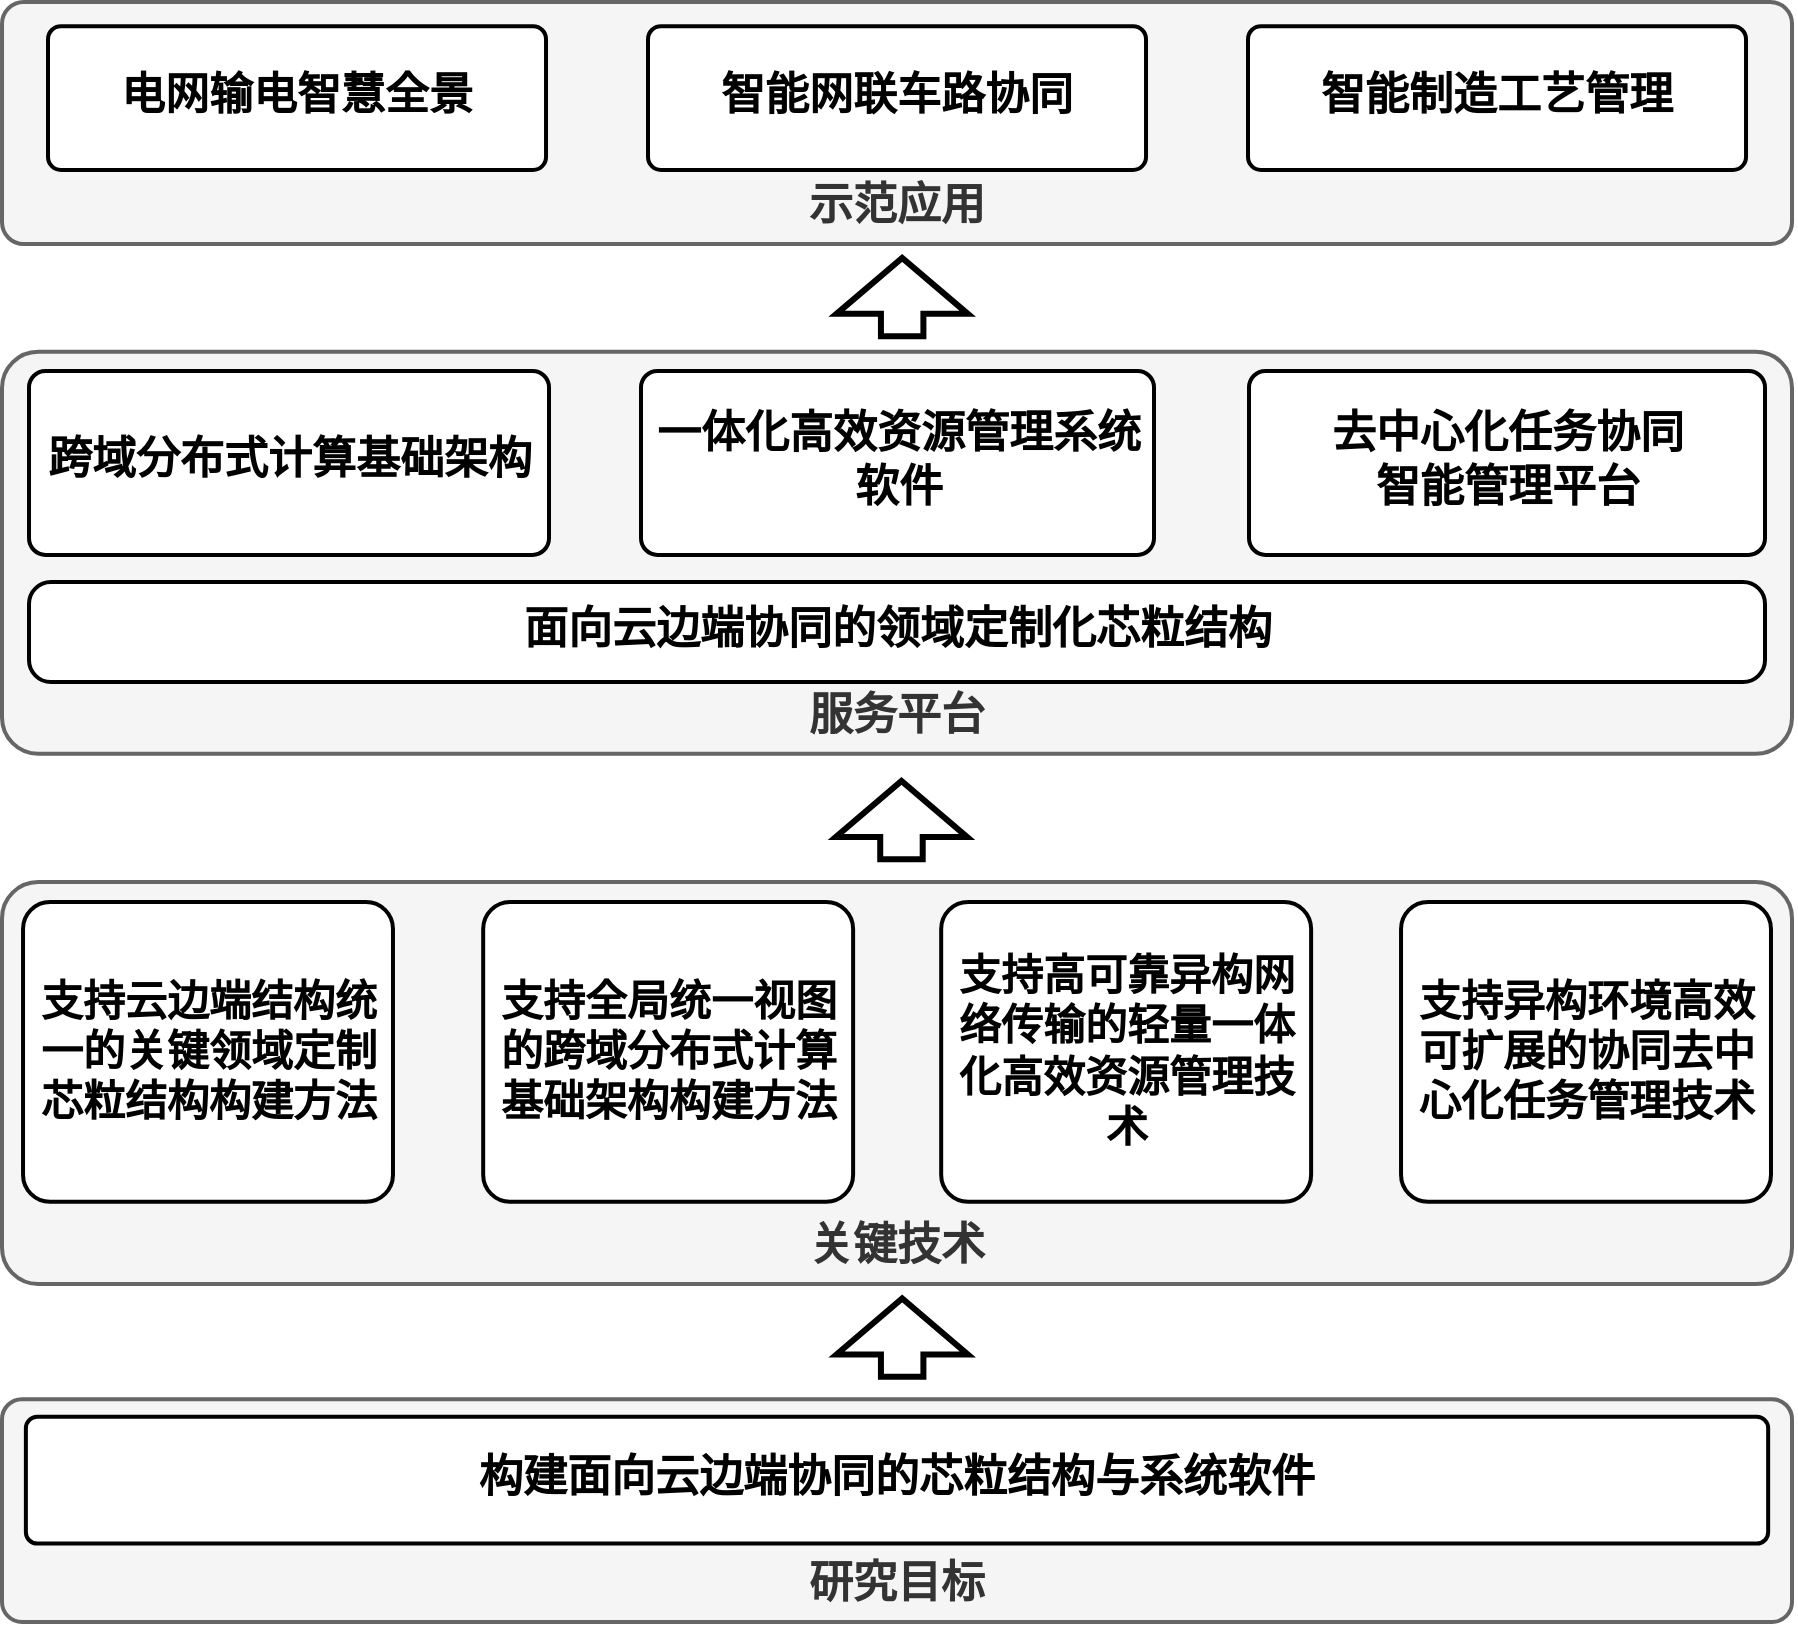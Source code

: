 <mxfile version="21.3.7" type="github">
  <diagram name="第 1 页" id="zC3Tagu_35bqTkBVhJmj">
    <mxGraphModel dx="4476" dy="3191" grid="1" gridSize="10" guides="1" tooltips="1" connect="1" arrows="1" fold="1" page="1" pageScale="1" pageWidth="827" pageHeight="1169" math="0" shadow="0">
      <root>
        <mxCell id="0" />
        <mxCell id="1" parent="0" />
        <mxCell id="8NAlI9hli9GE060XEIZf-3" value="" style="shape=flexArrow;endArrow=classic;html=1;rounded=0;width=19.231;endSize=8.319;endWidth=41.42;strokeWidth=3;fillColor=default;" parent="1" edge="1">
          <mxGeometry width="50" height="50" relative="1" as="geometry">
            <mxPoint x="-1032.917" y="-261.403" as="sourcePoint" />
            <mxPoint x="-1032.917" y="-303.534" as="targetPoint" />
          </mxGeometry>
        </mxCell>
        <mxCell id="8NAlI9hli9GE060XEIZf-4" value="" style="shape=flexArrow;endArrow=classic;html=1;rounded=0;width=19.231;endSize=8.319;endWidth=41.42;strokeWidth=3;fillColor=default;" parent="1" edge="1">
          <mxGeometry width="50" height="50" relative="1" as="geometry">
            <mxPoint x="-1033.267" y="0.132" as="sourcePoint" />
            <mxPoint x="-1033.267" y="-42.0" as="targetPoint" />
          </mxGeometry>
        </mxCell>
        <mxCell id="8NAlI9hli9GE060XEIZf-5" value="" style="shape=flexArrow;endArrow=classic;html=1;rounded=0;width=19.231;endSize=8.319;endWidth=41.42;strokeWidth=3;fillColor=default;" parent="1" edge="1">
          <mxGeometry width="50" height="50" relative="1" as="geometry">
            <mxPoint x="-1032.917" y="258.893" as="sourcePoint" />
            <mxPoint x="-1032.917" y="216.761" as="targetPoint" />
          </mxGeometry>
        </mxCell>
        <mxCell id="qQJQ_tYG-yaWVMvpbUiV-2" value="" style="group" parent="1" vertex="1" connectable="0">
          <mxGeometry x="-1482.995" y="268.58" width="895" height="111.42" as="geometry" />
        </mxCell>
        <mxCell id="8NAlI9hli9GE060XEIZf-7" value="研究目标" style="rounded=1;whiteSpace=wrap;html=1;shadow=0;strokeWidth=2;fontSize=22;verticalAlign=bottom;fontStyle=1;spacingBottom=2;arcSize=9;align=center;spacing=4;fillColor=#f5f5f5;fontColor=#333333;strokeColor=#666666;" parent="qQJQ_tYG-yaWVMvpbUiV-2" vertex="1">
          <mxGeometry width="895" height="111.42" as="geometry" />
        </mxCell>
        <mxCell id="8NAlI9hli9GE060XEIZf-8" value="构建面向云边端协同的芯粒结构与系统软件" style="rounded=1;whiteSpace=wrap;html=1;shadow=0;strokeWidth=2;fontSize=22;verticalAlign=middle;fontStyle=1;spacingBottom=2;arcSize=9;align=center;spacing=4;" parent="qQJQ_tYG-yaWVMvpbUiV-2" vertex="1">
          <mxGeometry x="11.933" y="8.804" width="871.133" height="63.396" as="geometry" />
        </mxCell>
        <mxCell id="qQJQ_tYG-yaWVMvpbUiV-4" value="" style="group" parent="1" vertex="1" connectable="0">
          <mxGeometry x="-1482.995" y="10" width="895" height="201" as="geometry" />
        </mxCell>
        <mxCell id="8NAlI9hli9GE060XEIZf-13" value="关键技术" style="rounded=1;whiteSpace=wrap;html=1;shadow=0;strokeWidth=2;fontSize=22;verticalAlign=bottom;fontStyle=1;spacingBottom=2;arcSize=9;align=center;spacing=4;fillColor=#f5f5f5;fontColor=#333333;strokeColor=#666666;" parent="qQJQ_tYG-yaWVMvpbUiV-4" vertex="1">
          <mxGeometry width="895" height="201" as="geometry" />
        </mxCell>
        <mxCell id="qQJQ_tYG-yaWVMvpbUiV-3" value="" style="group" parent="qQJQ_tYG-yaWVMvpbUiV-4" vertex="1" connectable="0">
          <mxGeometry x="10.515" y="10.0" width="873.97" height="149.92" as="geometry" />
        </mxCell>
        <mxCell id="8NAlI9hli9GE060XEIZf-15" value="支持云边端结构统一的关键领域定制芯粒结构构建方法" style="rounded=1;whiteSpace=wrap;html=1;shadow=0;strokeWidth=2;fontSize=21;verticalAlign=middle;fontStyle=1;spacingBottom=2;arcSize=9;" parent="qQJQ_tYG-yaWVMvpbUiV-3" vertex="1">
          <mxGeometry width="184.97" height="149.92" as="geometry" />
        </mxCell>
        <mxCell id="8NAlI9hli9GE060XEIZf-16" value="支持全局统一视图的跨域分布式计算基础架构构建方法" style="rounded=1;whiteSpace=wrap;html=1;shadow=0;strokeWidth=2;fontSize=21;verticalAlign=middle;fontStyle=1;spacingBottom=2;arcSize=9;" parent="qQJQ_tYG-yaWVMvpbUiV-3" vertex="1">
          <mxGeometry x="230.07" width="184.97" height="149.92" as="geometry" />
        </mxCell>
        <mxCell id="8NAlI9hli9GE060XEIZf-17" value="支持高可靠异构网络传输的轻量一体化高效资源管理技术" style="rounded=1;whiteSpace=wrap;html=1;shadow=0;strokeWidth=2;fontSize=21;verticalAlign=middle;fontStyle=1;spacingBottom=2;arcSize=9;" parent="qQJQ_tYG-yaWVMvpbUiV-3" vertex="1">
          <mxGeometry x="459.07" width="184.97" height="149.92" as="geometry" />
        </mxCell>
        <mxCell id="8NAlI9hli9GE060XEIZf-18" value="支持异构环境高效可扩展的协同去中心化任务管理技术" style="rounded=1;whiteSpace=wrap;html=1;shadow=0;strokeWidth=2;fontSize=21;verticalAlign=middle;fontStyle=1;spacingBottom=2;arcSize=9;" parent="qQJQ_tYG-yaWVMvpbUiV-3" vertex="1">
          <mxGeometry x="689.0" width="184.97" height="149.92" as="geometry" />
        </mxCell>
        <mxCell id="qQJQ_tYG-yaWVMvpbUiV-6" value="" style="group" parent="1" vertex="1" connectable="0">
          <mxGeometry x="-1482.995" y="-255.12" width="895" height="201" as="geometry" />
        </mxCell>
        <mxCell id="8NAlI9hli9GE060XEIZf-20" value="服务平台" style="rounded=1;whiteSpace=wrap;html=1;shadow=0;strokeWidth=2;fontSize=22;verticalAlign=bottom;fontStyle=1;spacingBottom=2;arcSize=9;align=center;spacing=4;fillColor=#f5f5f5;fontColor=#333333;strokeColor=#666666;" parent="qQJQ_tYG-yaWVMvpbUiV-6" vertex="1">
          <mxGeometry width="895" height="201" as="geometry" />
        </mxCell>
        <mxCell id="qQJQ_tYG-yaWVMvpbUiV-5" value="" style="group" parent="qQJQ_tYG-yaWVMvpbUiV-6" vertex="1" connectable="0">
          <mxGeometry x="13.5" y="9.56" width="868" height="155.56" as="geometry" />
        </mxCell>
        <mxCell id="8NAlI9hli9GE060XEIZf-23" value="去中心化任务协同&lt;br&gt;智能管理平台" style="rounded=1;whiteSpace=wrap;html=1;shadow=0;strokeWidth=2;fontSize=22;verticalAlign=middle;fontStyle=1;spacingBottom=2;arcSize=9;align=center;spacing=4;" parent="qQJQ_tYG-yaWVMvpbUiV-5" vertex="1">
          <mxGeometry x="610" width="258" height="92" as="geometry" />
        </mxCell>
        <mxCell id="8NAlI9hli9GE060XEIZf-25" value="面向云边端协同的领域定制化芯粒结构" style="rounded=1;whiteSpace=wrap;html=1;shadow=0;strokeWidth=2;fontSize=22;verticalAlign=middle;fontStyle=1;spacingBottom=2;arcSize=22;align=center;spacing=4;" parent="qQJQ_tYG-yaWVMvpbUiV-5" vertex="1">
          <mxGeometry y="105.56" width="868" height="50" as="geometry" />
        </mxCell>
        <mxCell id="8NAlI9hli9GE060XEIZf-29" value="跨域分布式计算基础架构" style="rounded=1;whiteSpace=wrap;html=1;shadow=0;strokeWidth=2;fontSize=22;verticalAlign=middle;fontStyle=1;spacingBottom=2;arcSize=9;align=center;spacing=4;" parent="qQJQ_tYG-yaWVMvpbUiV-5" vertex="1">
          <mxGeometry width="260" height="92" as="geometry" />
        </mxCell>
        <mxCell id="8NAlI9hli9GE060XEIZf-30" value="一体化高效资源管理系统软件" style="rounded=1;whiteSpace=wrap;html=1;shadow=0;strokeWidth=2;fontSize=22;verticalAlign=middle;fontStyle=1;spacingBottom=2;arcSize=9;align=center;spacing=4;" parent="qQJQ_tYG-yaWVMvpbUiV-5" vertex="1">
          <mxGeometry x="306" width="256.5" height="92" as="geometry" />
        </mxCell>
        <mxCell id="qQJQ_tYG-yaWVMvpbUiV-8" value="" style="group" parent="1" vertex="1" connectable="0">
          <mxGeometry x="-1482.99" y="-430" width="895" height="121.05" as="geometry" />
        </mxCell>
        <mxCell id="8NAlI9hli9GE060XEIZf-10" value="示范应用" style="rounded=1;whiteSpace=wrap;html=1;shadow=0;strokeWidth=2;fontSize=22;verticalAlign=bottom;fontStyle=1;spacingBottom=2;arcSize=9;align=center;spacing=4;fillColor=#f5f5f5;fontColor=#333333;strokeColor=#666666;" parent="qQJQ_tYG-yaWVMvpbUiV-8" vertex="1">
          <mxGeometry width="895" height="121.05" as="geometry" />
        </mxCell>
        <mxCell id="qQJQ_tYG-yaWVMvpbUiV-7" value="" style="group" parent="qQJQ_tYG-yaWVMvpbUiV-8" vertex="1" connectable="0">
          <mxGeometry x="22.995" y="12.112" width="849.01" height="71.875" as="geometry" />
        </mxCell>
        <mxCell id="8NAlI9hli9GE060XEIZf-26" value="智能网联车路协同" style="rounded=1;whiteSpace=wrap;html=1;shadow=0;strokeWidth=2;fontSize=22;verticalAlign=middle;fontStyle=1;spacingBottom=2;arcSize=9;align=center;spacing=4;flipH=1;" parent="qQJQ_tYG-yaWVMvpbUiV-7" vertex="1">
          <mxGeometry x="300" width="249.01" height="71.875" as="geometry" />
        </mxCell>
        <mxCell id="8NAlI9hli9GE060XEIZf-27" value="电网输电智慧全景" style="rounded=1;whiteSpace=wrap;html=1;shadow=0;strokeWidth=2;fontSize=22;verticalAlign=middle;fontStyle=1;spacingBottom=2;arcSize=9;align=center;spacing=4;flipH=1;" parent="qQJQ_tYG-yaWVMvpbUiV-7" vertex="1">
          <mxGeometry width="249.01" height="71.875" as="geometry" />
        </mxCell>
        <mxCell id="8NAlI9hli9GE060XEIZf-28" value="智能制造工艺管理" style="rounded=1;whiteSpace=wrap;html=1;shadow=0;strokeWidth=2;fontSize=22;verticalAlign=middle;fontStyle=1;spacingBottom=2;arcSize=9;align=center;spacing=4;flipH=1;" parent="qQJQ_tYG-yaWVMvpbUiV-7" vertex="1">
          <mxGeometry x="600" width="249.01" height="71.875" as="geometry" />
        </mxCell>
      </root>
    </mxGraphModel>
  </diagram>
</mxfile>
